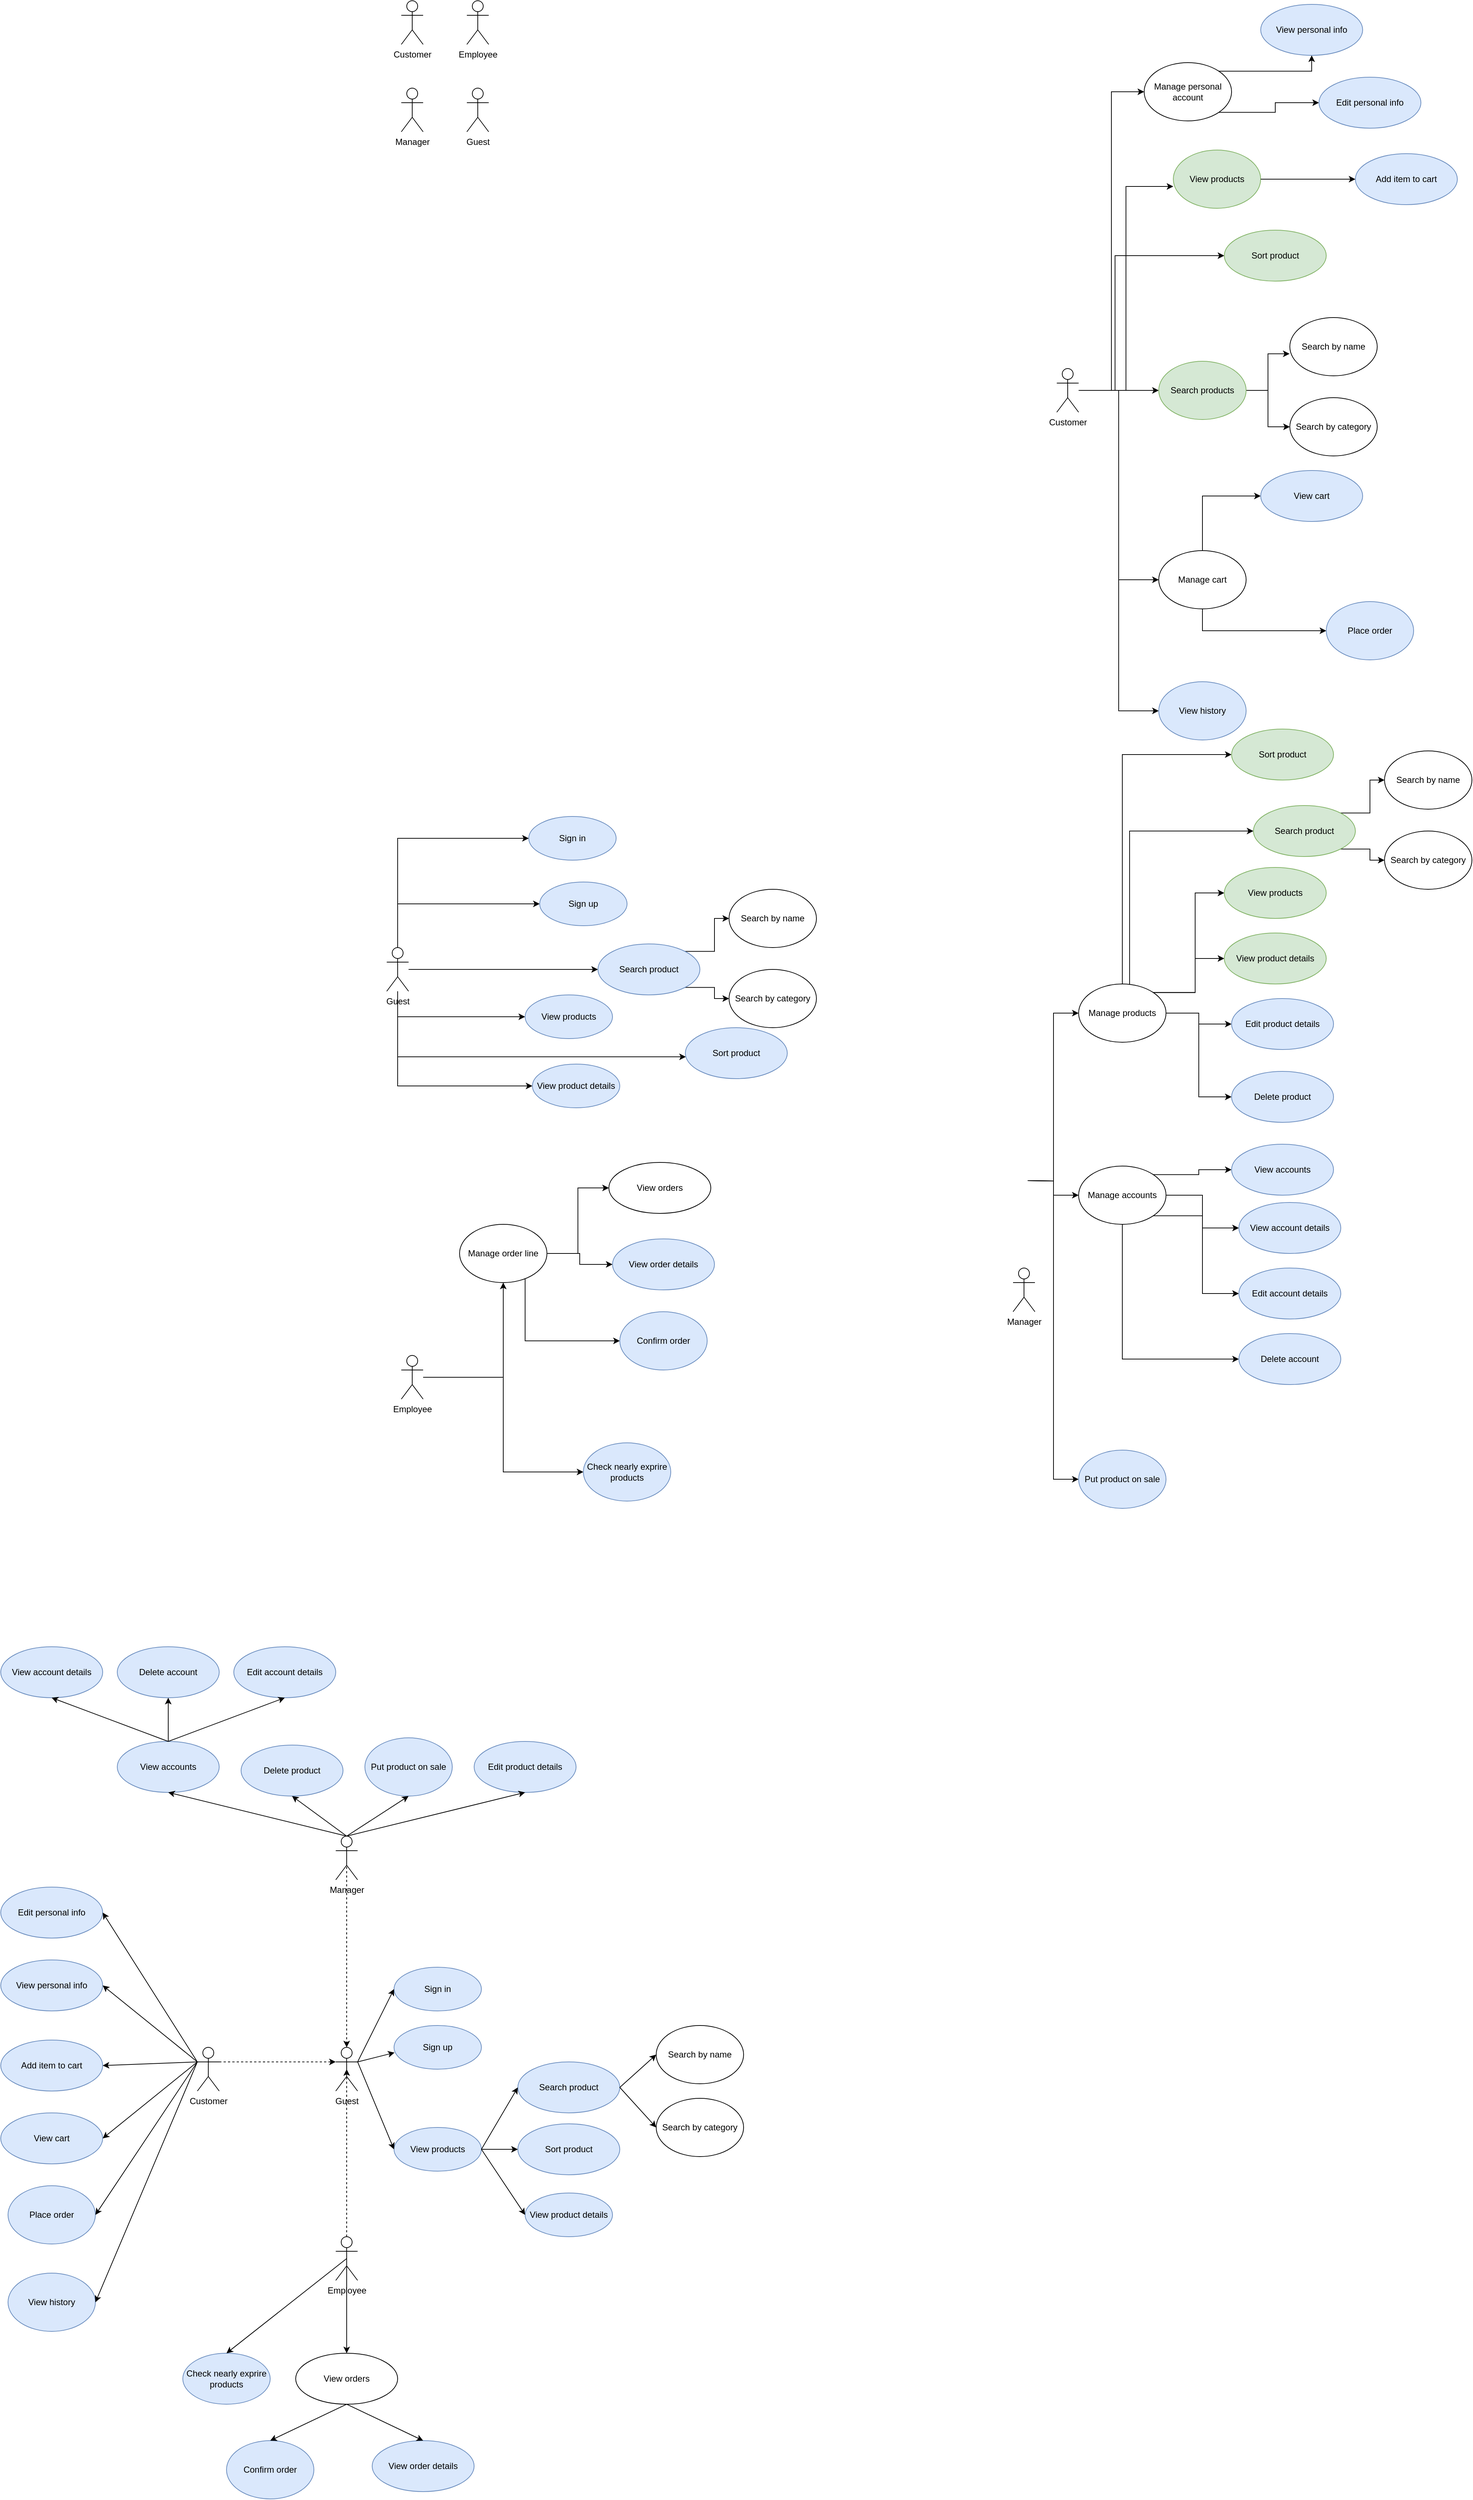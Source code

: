 <mxfile version="14.4.6" type="github">
  <diagram id="xpGsFGaNRFK6pU6DxcJn" name="Page-1">
    <mxGraphModel dx="5010" dy="2287" grid="1" gridSize="10" guides="1" tooltips="1" connect="1" arrows="1" fold="1" page="1" pageScale="1" pageWidth="850" pageHeight="1100" math="0" shadow="0">
      <root>
        <mxCell id="0" />
        <mxCell id="1" parent="0" />
        <mxCell id="mTXnw6Dvg3BRwb1QRPSY-1" value="Customer" style="shape=umlActor;verticalLabelPosition=bottom;verticalAlign=top;html=1;outlineConnect=0;" parent="1" vertex="1">
          <mxGeometry x="140" y="80" width="30" height="60" as="geometry" />
        </mxCell>
        <mxCell id="mTXnw6Dvg3BRwb1QRPSY-2" value="Employee" style="shape=umlActor;verticalLabelPosition=bottom;verticalAlign=top;html=1;outlineConnect=0;" parent="1" vertex="1">
          <mxGeometry x="230" y="80" width="30" height="60" as="geometry" />
        </mxCell>
        <mxCell id="mTXnw6Dvg3BRwb1QRPSY-41" style="edgeStyle=orthogonalEdgeStyle;rounded=0;orthogonalLoop=1;jettySize=auto;html=1;entryX=0;entryY=0.5;entryDx=0;entryDy=0;" parent="1" target="mTXnw6Dvg3BRwb1QRPSY-38" edge="1">
          <mxGeometry relative="1" as="geometry">
            <mxPoint x="1000.0" y="1700" as="sourcePoint" />
          </mxGeometry>
        </mxCell>
        <mxCell id="mTXnw6Dvg3BRwb1QRPSY-42" style="edgeStyle=orthogonalEdgeStyle;rounded=0;orthogonalLoop=1;jettySize=auto;html=1;entryX=0;entryY=0.5;entryDx=0;entryDy=0;" parent="1" target="mTXnw6Dvg3BRwb1QRPSY-39" edge="1">
          <mxGeometry relative="1" as="geometry">
            <mxPoint x="1000.0" y="1700" as="sourcePoint" />
          </mxGeometry>
        </mxCell>
        <mxCell id="mTXnw6Dvg3BRwb1QRPSY-43" style="edgeStyle=orthogonalEdgeStyle;rounded=0;orthogonalLoop=1;jettySize=auto;html=1;entryX=0;entryY=0.5;entryDx=0;entryDy=0;" parent="1" target="mTXnw6Dvg3BRwb1QRPSY-40" edge="1">
          <mxGeometry relative="1" as="geometry">
            <mxPoint x="1000.0" y="1700" as="sourcePoint" />
          </mxGeometry>
        </mxCell>
        <mxCell id="mTXnw6Dvg3BRwb1QRPSY-3" value="Manager" style="shape=umlActor;verticalLabelPosition=bottom;verticalAlign=top;html=1;outlineConnect=0;" parent="1" vertex="1">
          <mxGeometry x="980" y="1820" width="30" height="60" as="geometry" />
        </mxCell>
        <mxCell id="mTXnw6Dvg3BRwb1QRPSY-19" style="edgeStyle=orthogonalEdgeStyle;rounded=0;orthogonalLoop=1;jettySize=auto;html=1;entryX=0;entryY=0.5;entryDx=0;entryDy=0;" parent="1" source="mTXnw6Dvg3BRwb1QRPSY-5" target="mTXnw6Dvg3BRwb1QRPSY-6" edge="1">
          <mxGeometry relative="1" as="geometry" />
        </mxCell>
        <mxCell id="mTXnw6Dvg3BRwb1QRPSY-20" style="edgeStyle=orthogonalEdgeStyle;rounded=0;orthogonalLoop=1;jettySize=auto;html=1;entryX=0;entryY=0.625;entryDx=0;entryDy=0;entryPerimeter=0;" parent="1" source="mTXnw6Dvg3BRwb1QRPSY-5" target="mTXnw6Dvg3BRwb1QRPSY-7" edge="1">
          <mxGeometry relative="1" as="geometry" />
        </mxCell>
        <mxCell id="mTXnw6Dvg3BRwb1QRPSY-21" style="edgeStyle=orthogonalEdgeStyle;rounded=0;orthogonalLoop=1;jettySize=auto;html=1;entryX=0;entryY=0.5;entryDx=0;entryDy=0;" parent="1" source="mTXnw6Dvg3BRwb1QRPSY-5" target="mTXnw6Dvg3BRwb1QRPSY-8" edge="1">
          <mxGeometry relative="1" as="geometry" />
        </mxCell>
        <mxCell id="mTXnw6Dvg3BRwb1QRPSY-23" style="edgeStyle=orthogonalEdgeStyle;rounded=0;orthogonalLoop=1;jettySize=auto;html=1;entryX=0;entryY=0.5;entryDx=0;entryDy=0;" parent="1" source="mTXnw6Dvg3BRwb1QRPSY-5" target="mTXnw6Dvg3BRwb1QRPSY-18" edge="1">
          <mxGeometry relative="1" as="geometry" />
        </mxCell>
        <mxCell id="mTXnw6Dvg3BRwb1QRPSY-24" style="edgeStyle=orthogonalEdgeStyle;rounded=0;orthogonalLoop=1;jettySize=auto;html=1;entryX=0;entryY=0.5;entryDx=0;entryDy=0;" parent="1" source="mTXnw6Dvg3BRwb1QRPSY-5" target="mTXnw6Dvg3BRwb1QRPSY-16" edge="1">
          <mxGeometry relative="1" as="geometry" />
        </mxCell>
        <mxCell id="DF3n3-SqJ0F8E1Z_hl7M-28" style="edgeStyle=orthogonalEdgeStyle;rounded=0;orthogonalLoop=1;jettySize=auto;html=1;entryX=0;entryY=0.5;entryDx=0;entryDy=0;" parent="1" source="mTXnw6Dvg3BRwb1QRPSY-5" target="DF3n3-SqJ0F8E1Z_hl7M-27" edge="1">
          <mxGeometry relative="1" as="geometry">
            <Array as="points">
              <mxPoint x="1120" y="615" />
              <mxPoint x="1120" y="430" />
            </Array>
          </mxGeometry>
        </mxCell>
        <mxCell id="mTXnw6Dvg3BRwb1QRPSY-5" value="Customer" style="shape=umlActor;verticalLabelPosition=bottom;verticalAlign=top;html=1;outlineConnect=0;" parent="1" vertex="1">
          <mxGeometry x="1040" y="585" width="30" height="60" as="geometry" />
        </mxCell>
        <mxCell id="DF3n3-SqJ0F8E1Z_hl7M-21" style="edgeStyle=orthogonalEdgeStyle;rounded=0;orthogonalLoop=1;jettySize=auto;html=1;exitX=1;exitY=0;exitDx=0;exitDy=0;" parent="1" source="mTXnw6Dvg3BRwb1QRPSY-6" target="DF3n3-SqJ0F8E1Z_hl7M-19" edge="1">
          <mxGeometry relative="1" as="geometry" />
        </mxCell>
        <mxCell id="DF3n3-SqJ0F8E1Z_hl7M-22" style="edgeStyle=orthogonalEdgeStyle;rounded=0;orthogonalLoop=1;jettySize=auto;html=1;exitX=1;exitY=1;exitDx=0;exitDy=0;" parent="1" source="mTXnw6Dvg3BRwb1QRPSY-6" target="DF3n3-SqJ0F8E1Z_hl7M-20" edge="1">
          <mxGeometry relative="1" as="geometry" />
        </mxCell>
        <mxCell id="mTXnw6Dvg3BRwb1QRPSY-6" value="Manage personal account" style="ellipse;whiteSpace=wrap;html=1;" parent="1" vertex="1">
          <mxGeometry x="1160" y="165" width="120" height="80" as="geometry" />
        </mxCell>
        <mxCell id="mTXnw6Dvg3BRwb1QRPSY-7" value="View products" style="ellipse;whiteSpace=wrap;html=1;fillColor=#d5e8d4;strokeColor=#82b366;" parent="1" vertex="1">
          <mxGeometry x="1200" y="285" width="120" height="80" as="geometry" />
        </mxCell>
        <mxCell id="mTXnw6Dvg3BRwb1QRPSY-13" style="edgeStyle=orthogonalEdgeStyle;rounded=0;orthogonalLoop=1;jettySize=auto;html=1;entryX=-0.003;entryY=0.622;entryDx=0;entryDy=0;entryPerimeter=0;" parent="1" source="mTXnw6Dvg3BRwb1QRPSY-8" target="mTXnw6Dvg3BRwb1QRPSY-9" edge="1">
          <mxGeometry relative="1" as="geometry" />
        </mxCell>
        <mxCell id="mTXnw6Dvg3BRwb1QRPSY-14" style="edgeStyle=orthogonalEdgeStyle;rounded=0;orthogonalLoop=1;jettySize=auto;html=1;" parent="1" source="mTXnw6Dvg3BRwb1QRPSY-8" target="mTXnw6Dvg3BRwb1QRPSY-11" edge="1">
          <mxGeometry relative="1" as="geometry" />
        </mxCell>
        <mxCell id="mTXnw6Dvg3BRwb1QRPSY-8" value="Search products" style="ellipse;whiteSpace=wrap;html=1;fillColor=#d5e8d4;strokeColor=#82b366;" parent="1" vertex="1">
          <mxGeometry x="1180" y="575" width="120" height="80" as="geometry" />
        </mxCell>
        <mxCell id="mTXnw6Dvg3BRwb1QRPSY-9" value="Search by name" style="ellipse;whiteSpace=wrap;html=1;" parent="1" vertex="1">
          <mxGeometry x="1360" y="515" width="120" height="80" as="geometry" />
        </mxCell>
        <mxCell id="mTXnw6Dvg3BRwb1QRPSY-11" value="Search by category" style="ellipse;whiteSpace=wrap;html=1;" parent="1" vertex="1">
          <mxGeometry x="1360" y="625" width="120" height="80" as="geometry" />
        </mxCell>
        <mxCell id="mTXnw6Dvg3BRwb1QRPSY-15" value="Place order" style="ellipse;whiteSpace=wrap;html=1;fillColor=#dae8fc;strokeColor=#6c8ebf;" parent="1" vertex="1">
          <mxGeometry x="1410" y="905" width="120" height="80" as="geometry" />
        </mxCell>
        <mxCell id="mTXnw6Dvg3BRwb1QRPSY-17" style="edgeStyle=orthogonalEdgeStyle;rounded=0;orthogonalLoop=1;jettySize=auto;html=1;" parent="1" source="mTXnw6Dvg3BRwb1QRPSY-16" target="mTXnw6Dvg3BRwb1QRPSY-15" edge="1">
          <mxGeometry relative="1" as="geometry">
            <Array as="points">
              <mxPoint x="1240" y="945" />
            </Array>
          </mxGeometry>
        </mxCell>
        <mxCell id="DF3n3-SqJ0F8E1Z_hl7M-24" style="edgeStyle=orthogonalEdgeStyle;rounded=0;orthogonalLoop=1;jettySize=auto;html=1;" parent="1" source="mTXnw6Dvg3BRwb1QRPSY-16" target="DF3n3-SqJ0F8E1Z_hl7M-23" edge="1">
          <mxGeometry relative="1" as="geometry">
            <Array as="points">
              <mxPoint x="1240" y="760" />
            </Array>
          </mxGeometry>
        </mxCell>
        <mxCell id="mTXnw6Dvg3BRwb1QRPSY-16" value="Manage cart" style="ellipse;whiteSpace=wrap;html=1;" parent="1" vertex="1">
          <mxGeometry x="1180" y="835" width="120" height="80" as="geometry" />
        </mxCell>
        <mxCell id="mTXnw6Dvg3BRwb1QRPSY-18" value="View history" style="ellipse;whiteSpace=wrap;html=1;fillColor=#dae8fc;strokeColor=#6c8ebf;" parent="1" vertex="1">
          <mxGeometry x="1180" y="1015" width="120" height="80" as="geometry" />
        </mxCell>
        <mxCell id="mTXnw6Dvg3BRwb1QRPSY-34" style="edgeStyle=orthogonalEdgeStyle;rounded=0;orthogonalLoop=1;jettySize=auto;html=1;" parent="1" source="mTXnw6Dvg3BRwb1QRPSY-27" target="mTXnw6Dvg3BRwb1QRPSY-29" edge="1">
          <mxGeometry relative="1" as="geometry" />
        </mxCell>
        <mxCell id="mTXnw6Dvg3BRwb1QRPSY-35" style="edgeStyle=orthogonalEdgeStyle;rounded=0;orthogonalLoop=1;jettySize=auto;html=1;entryX=0;entryY=0.5;entryDx=0;entryDy=0;" parent="1" source="mTXnw6Dvg3BRwb1QRPSY-27" target="mTXnw6Dvg3BRwb1QRPSY-32" edge="1">
          <mxGeometry relative="1" as="geometry" />
        </mxCell>
        <mxCell id="mTXnw6Dvg3BRwb1QRPSY-27" value="Employee" style="shape=umlActor;verticalLabelPosition=bottom;verticalAlign=top;html=1;outlineConnect=0;" parent="1" vertex="1">
          <mxGeometry x="140" y="1940" width="30" height="60" as="geometry" />
        </mxCell>
        <mxCell id="mTXnw6Dvg3BRwb1QRPSY-31" value="" style="edgeStyle=orthogonalEdgeStyle;rounded=0;orthogonalLoop=1;jettySize=auto;html=1;" parent="1" source="mTXnw6Dvg3BRwb1QRPSY-29" target="mTXnw6Dvg3BRwb1QRPSY-30" edge="1">
          <mxGeometry relative="1" as="geometry">
            <Array as="points">
              <mxPoint x="310" y="1920" />
            </Array>
          </mxGeometry>
        </mxCell>
        <mxCell id="DF3n3-SqJ0F8E1Z_hl7M-31" style="edgeStyle=orthogonalEdgeStyle;rounded=0;orthogonalLoop=1;jettySize=auto;html=1;" parent="1" source="mTXnw6Dvg3BRwb1QRPSY-29" target="DF3n3-SqJ0F8E1Z_hl7M-30" edge="1">
          <mxGeometry relative="1" as="geometry" />
        </mxCell>
        <mxCell id="DF3n3-SqJ0F8E1Z_hl7M-32" style="edgeStyle=orthogonalEdgeStyle;rounded=0;orthogonalLoop=1;jettySize=auto;html=1;entryX=0;entryY=0.5;entryDx=0;entryDy=0;" parent="1" source="mTXnw6Dvg3BRwb1QRPSY-29" target="DF3n3-SqJ0F8E1Z_hl7M-29" edge="1">
          <mxGeometry relative="1" as="geometry" />
        </mxCell>
        <mxCell id="mTXnw6Dvg3BRwb1QRPSY-29" value="Manage order line" style="ellipse;whiteSpace=wrap;html=1;" parent="1" vertex="1">
          <mxGeometry x="220" y="1760" width="120" height="80" as="geometry" />
        </mxCell>
        <mxCell id="mTXnw6Dvg3BRwb1QRPSY-30" value="Confirm order" style="ellipse;whiteSpace=wrap;html=1;fillColor=#dae8fc;strokeColor=#6c8ebf;" parent="1" vertex="1">
          <mxGeometry x="440" y="1880" width="120" height="80" as="geometry" />
        </mxCell>
        <mxCell id="mTXnw6Dvg3BRwb1QRPSY-32" value="Check nearly exprire products" style="ellipse;whiteSpace=wrap;html=1;fillColor=#dae8fc;strokeColor=#6c8ebf;" parent="1" vertex="1">
          <mxGeometry x="390" y="2060" width="120" height="80" as="geometry" />
        </mxCell>
        <mxCell id="mTXnw6Dvg3BRwb1QRPSY-36" value="Manager" style="shape=umlActor;verticalLabelPosition=bottom;verticalAlign=top;html=1;outlineConnect=0;" parent="1" vertex="1">
          <mxGeometry x="140" y="200" width="30" height="60" as="geometry" />
        </mxCell>
        <mxCell id="DF3n3-SqJ0F8E1Z_hl7M-37" style="edgeStyle=orthogonalEdgeStyle;rounded=0;orthogonalLoop=1;jettySize=auto;html=1;exitX=1;exitY=0;exitDx=0;exitDy=0;entryX=0;entryY=0.5;entryDx=0;entryDy=0;" parent="1" source="mTXnw6Dvg3BRwb1QRPSY-38" target="DF3n3-SqJ0F8E1Z_hl7M-33" edge="1">
          <mxGeometry relative="1" as="geometry" />
        </mxCell>
        <mxCell id="DF3n3-SqJ0F8E1Z_hl7M-38" style="edgeStyle=orthogonalEdgeStyle;rounded=0;orthogonalLoop=1;jettySize=auto;html=1;exitX=1;exitY=0;exitDx=0;exitDy=0;entryX=0;entryY=0.5;entryDx=0;entryDy=0;" parent="1" source="mTXnw6Dvg3BRwb1QRPSY-38" target="DF3n3-SqJ0F8E1Z_hl7M-34" edge="1">
          <mxGeometry relative="1" as="geometry" />
        </mxCell>
        <mxCell id="DF3n3-SqJ0F8E1Z_hl7M-39" style="edgeStyle=orthogonalEdgeStyle;rounded=0;orthogonalLoop=1;jettySize=auto;html=1;exitX=1;exitY=0.5;exitDx=0;exitDy=0;" parent="1" source="mTXnw6Dvg3BRwb1QRPSY-38" target="DF3n3-SqJ0F8E1Z_hl7M-35" edge="1">
          <mxGeometry relative="1" as="geometry" />
        </mxCell>
        <mxCell id="DF3n3-SqJ0F8E1Z_hl7M-40" style="edgeStyle=orthogonalEdgeStyle;rounded=0;orthogonalLoop=1;jettySize=auto;html=1;entryX=0;entryY=0.5;entryDx=0;entryDy=0;" parent="1" source="mTXnw6Dvg3BRwb1QRPSY-38" target="DF3n3-SqJ0F8E1Z_hl7M-36" edge="1">
          <mxGeometry relative="1" as="geometry" />
        </mxCell>
        <mxCell id="DF3n3-SqJ0F8E1Z_hl7M-55" style="edgeStyle=orthogonalEdgeStyle;rounded=0;orthogonalLoop=1;jettySize=auto;html=1;exitX=0.5;exitY=0;exitDx=0;exitDy=0;entryX=0;entryY=0.5;entryDx=0;entryDy=0;" parent="1" source="mTXnw6Dvg3BRwb1QRPSY-38" target="DF3n3-SqJ0F8E1Z_hl7M-52" edge="1">
          <mxGeometry relative="1" as="geometry" />
        </mxCell>
        <mxCell id="DF3n3-SqJ0F8E1Z_hl7M-56" style="edgeStyle=orthogonalEdgeStyle;rounded=0;orthogonalLoop=1;jettySize=auto;html=1;entryX=0;entryY=0.5;entryDx=0;entryDy=0;" parent="1" source="mTXnw6Dvg3BRwb1QRPSY-38" target="DF3n3-SqJ0F8E1Z_hl7M-51" edge="1">
          <mxGeometry relative="1" as="geometry">
            <Array as="points">
              <mxPoint x="1140" y="1220" />
            </Array>
          </mxGeometry>
        </mxCell>
        <mxCell id="mTXnw6Dvg3BRwb1QRPSY-38" value="Manage products" style="ellipse;whiteSpace=wrap;html=1;" parent="1" vertex="1">
          <mxGeometry x="1070" y="1430" width="120" height="80" as="geometry" />
        </mxCell>
        <mxCell id="DF3n3-SqJ0F8E1Z_hl7M-45" style="edgeStyle=orthogonalEdgeStyle;rounded=0;orthogonalLoop=1;jettySize=auto;html=1;exitX=1;exitY=0;exitDx=0;exitDy=0;entryX=0;entryY=0.5;entryDx=0;entryDy=0;" parent="1" source="mTXnw6Dvg3BRwb1QRPSY-39" target="DF3n3-SqJ0F8E1Z_hl7M-41" edge="1">
          <mxGeometry relative="1" as="geometry" />
        </mxCell>
        <mxCell id="DF3n3-SqJ0F8E1Z_hl7M-46" style="edgeStyle=orthogonalEdgeStyle;rounded=0;orthogonalLoop=1;jettySize=auto;html=1;exitX=1;exitY=0.5;exitDx=0;exitDy=0;" parent="1" source="mTXnw6Dvg3BRwb1QRPSY-39" target="DF3n3-SqJ0F8E1Z_hl7M-42" edge="1">
          <mxGeometry relative="1" as="geometry" />
        </mxCell>
        <mxCell id="DF3n3-SqJ0F8E1Z_hl7M-47" style="edgeStyle=orthogonalEdgeStyle;rounded=0;orthogonalLoop=1;jettySize=auto;html=1;exitX=1;exitY=1;exitDx=0;exitDy=0;entryX=0;entryY=0.5;entryDx=0;entryDy=0;" parent="1" source="mTXnw6Dvg3BRwb1QRPSY-39" target="DF3n3-SqJ0F8E1Z_hl7M-43" edge="1">
          <mxGeometry relative="1" as="geometry" />
        </mxCell>
        <mxCell id="DF3n3-SqJ0F8E1Z_hl7M-48" style="edgeStyle=orthogonalEdgeStyle;rounded=0;orthogonalLoop=1;jettySize=auto;html=1;exitX=0.5;exitY=1;exitDx=0;exitDy=0;entryX=0;entryY=0.5;entryDx=0;entryDy=0;" parent="1" source="mTXnw6Dvg3BRwb1QRPSY-39" target="DF3n3-SqJ0F8E1Z_hl7M-44" edge="1">
          <mxGeometry relative="1" as="geometry" />
        </mxCell>
        <mxCell id="mTXnw6Dvg3BRwb1QRPSY-39" value="Manage accounts" style="ellipse;whiteSpace=wrap;html=1;" parent="1" vertex="1">
          <mxGeometry x="1070" y="1680" width="120" height="80" as="geometry" />
        </mxCell>
        <mxCell id="mTXnw6Dvg3BRwb1QRPSY-40" value="Put product on sale" style="ellipse;whiteSpace=wrap;html=1;fillColor=#dae8fc;strokeColor=#6c8ebf;" parent="1" vertex="1">
          <mxGeometry x="1070" y="2070" width="120" height="80" as="geometry" />
        </mxCell>
        <mxCell id="DF3n3-SqJ0F8E1Z_hl7M-1" value="Sign in" style="ellipse;whiteSpace=wrap;html=1;fillColor=#dae8fc;strokeColor=#6c8ebf;" parent="1" vertex="1">
          <mxGeometry x="315" y="1200" width="120" height="60" as="geometry" />
        </mxCell>
        <mxCell id="DF3n3-SqJ0F8E1Z_hl7M-2" value="Guest" style="shape=umlActor;verticalLabelPosition=bottom;verticalAlign=top;html=1;" parent="1" vertex="1">
          <mxGeometry x="230" y="200" width="30" height="60" as="geometry" />
        </mxCell>
        <mxCell id="DF3n3-SqJ0F8E1Z_hl7M-9" style="edgeStyle=orthogonalEdgeStyle;rounded=0;orthogonalLoop=1;jettySize=auto;html=1;entryX=0;entryY=0.5;entryDx=0;entryDy=0;" parent="1" source="DF3n3-SqJ0F8E1Z_hl7M-3" target="DF3n3-SqJ0F8E1Z_hl7M-1" edge="1">
          <mxGeometry relative="1" as="geometry">
            <Array as="points">
              <mxPoint x="135" y="1230" />
            </Array>
          </mxGeometry>
        </mxCell>
        <mxCell id="DF3n3-SqJ0F8E1Z_hl7M-10" style="edgeStyle=orthogonalEdgeStyle;rounded=0;orthogonalLoop=1;jettySize=auto;html=1;entryX=0;entryY=0.5;entryDx=0;entryDy=0;" parent="1" source="DF3n3-SqJ0F8E1Z_hl7M-3" target="DF3n3-SqJ0F8E1Z_hl7M-4" edge="1">
          <mxGeometry relative="1" as="geometry">
            <Array as="points">
              <mxPoint x="135" y="1320" />
            </Array>
          </mxGeometry>
        </mxCell>
        <mxCell id="DF3n3-SqJ0F8E1Z_hl7M-11" style="edgeStyle=orthogonalEdgeStyle;rounded=0;orthogonalLoop=1;jettySize=auto;html=1;" parent="1" source="DF3n3-SqJ0F8E1Z_hl7M-3" target="DF3n3-SqJ0F8E1Z_hl7M-5" edge="1">
          <mxGeometry relative="1" as="geometry">
            <Array as="points">
              <mxPoint x="135" y="1475" />
            </Array>
          </mxGeometry>
        </mxCell>
        <mxCell id="DF3n3-SqJ0F8E1Z_hl7M-12" style="edgeStyle=orthogonalEdgeStyle;rounded=0;orthogonalLoop=1;jettySize=auto;html=1;entryX=0;entryY=0.5;entryDx=0;entryDy=0;" parent="1" source="DF3n3-SqJ0F8E1Z_hl7M-3" target="DF3n3-SqJ0F8E1Z_hl7M-6" edge="1">
          <mxGeometry relative="1" as="geometry">
            <Array as="points">
              <mxPoint x="135" y="1570" />
            </Array>
          </mxGeometry>
        </mxCell>
        <mxCell id="DF3n3-SqJ0F8E1Z_hl7M-13" style="edgeStyle=orthogonalEdgeStyle;rounded=0;orthogonalLoop=1;jettySize=auto;html=1;entryX=0;entryY=0.5;entryDx=0;entryDy=0;" parent="1" source="DF3n3-SqJ0F8E1Z_hl7M-3" target="DF3n3-SqJ0F8E1Z_hl7M-7" edge="1">
          <mxGeometry relative="1" as="geometry" />
        </mxCell>
        <mxCell id="DF3n3-SqJ0F8E1Z_hl7M-14" style="edgeStyle=orthogonalEdgeStyle;rounded=0;orthogonalLoop=1;jettySize=auto;html=1;" parent="1" source="DF3n3-SqJ0F8E1Z_hl7M-3" target="DF3n3-SqJ0F8E1Z_hl7M-8" edge="1">
          <mxGeometry relative="1" as="geometry">
            <Array as="points">
              <mxPoint x="135" y="1530" />
              <mxPoint x="560" y="1530" />
            </Array>
          </mxGeometry>
        </mxCell>
        <mxCell id="DF3n3-SqJ0F8E1Z_hl7M-3" value="Guest" style="shape=umlActor;verticalLabelPosition=bottom;verticalAlign=top;html=1;" parent="1" vertex="1">
          <mxGeometry x="120" y="1380" width="30" height="60" as="geometry" />
        </mxCell>
        <mxCell id="DF3n3-SqJ0F8E1Z_hl7M-4" value="Sign up" style="ellipse;whiteSpace=wrap;html=1;fillColor=#dae8fc;strokeColor=#6c8ebf;" parent="1" vertex="1">
          <mxGeometry x="330" y="1290" width="120" height="60" as="geometry" />
        </mxCell>
        <mxCell id="DF3n3-SqJ0F8E1Z_hl7M-5" value="View products" style="ellipse;whiteSpace=wrap;html=1;fillColor=#dae8fc;strokeColor=#6c8ebf;" parent="1" vertex="1">
          <mxGeometry x="310" y="1445" width="120" height="60" as="geometry" />
        </mxCell>
        <mxCell id="DF3n3-SqJ0F8E1Z_hl7M-6" value="View product details" style="ellipse;whiteSpace=wrap;html=1;fillColor=#dae8fc;strokeColor=#6c8ebf;" parent="1" vertex="1">
          <mxGeometry x="320" y="1540" width="120" height="60" as="geometry" />
        </mxCell>
        <mxCell id="DF3n3-SqJ0F8E1Z_hl7M-17" style="edgeStyle=orthogonalEdgeStyle;rounded=0;orthogonalLoop=1;jettySize=auto;html=1;exitX=1;exitY=0;exitDx=0;exitDy=0;entryX=0;entryY=0.5;entryDx=0;entryDy=0;" parent="1" source="DF3n3-SqJ0F8E1Z_hl7M-7" target="DF3n3-SqJ0F8E1Z_hl7M-15" edge="1">
          <mxGeometry relative="1" as="geometry" />
        </mxCell>
        <mxCell id="DF3n3-SqJ0F8E1Z_hl7M-18" style="edgeStyle=orthogonalEdgeStyle;rounded=0;orthogonalLoop=1;jettySize=auto;html=1;exitX=1;exitY=1;exitDx=0;exitDy=0;entryX=0;entryY=0.5;entryDx=0;entryDy=0;" parent="1" source="DF3n3-SqJ0F8E1Z_hl7M-7" target="DF3n3-SqJ0F8E1Z_hl7M-16" edge="1">
          <mxGeometry relative="1" as="geometry" />
        </mxCell>
        <mxCell id="DF3n3-SqJ0F8E1Z_hl7M-7" value="Search product" style="ellipse;whiteSpace=wrap;html=1;fillColor=#dae8fc;strokeColor=#6c8ebf;" parent="1" vertex="1">
          <mxGeometry x="410" y="1375" width="140" height="70" as="geometry" />
        </mxCell>
        <mxCell id="DF3n3-SqJ0F8E1Z_hl7M-8" value="Sort product" style="ellipse;whiteSpace=wrap;html=1;fillColor=#dae8fc;strokeColor=#6c8ebf;" parent="1" vertex="1">
          <mxGeometry x="530" y="1490" width="140" height="70" as="geometry" />
        </mxCell>
        <mxCell id="DF3n3-SqJ0F8E1Z_hl7M-15" value="Search by name" style="ellipse;whiteSpace=wrap;html=1;" parent="1" vertex="1">
          <mxGeometry x="590" y="1300" width="120" height="80" as="geometry" />
        </mxCell>
        <mxCell id="DF3n3-SqJ0F8E1Z_hl7M-16" value="Search by category" style="ellipse;whiteSpace=wrap;html=1;" parent="1" vertex="1">
          <mxGeometry x="590" y="1410" width="120" height="80" as="geometry" />
        </mxCell>
        <mxCell id="DF3n3-SqJ0F8E1Z_hl7M-19" value="View personal info" style="ellipse;whiteSpace=wrap;html=1;fillColor=#dae8fc;strokeColor=#6c8ebf;" parent="1" vertex="1">
          <mxGeometry x="1320" y="85" width="140" height="70" as="geometry" />
        </mxCell>
        <mxCell id="DF3n3-SqJ0F8E1Z_hl7M-20" value="Edit personal info" style="ellipse;whiteSpace=wrap;html=1;fillColor=#dae8fc;strokeColor=#6c8ebf;" parent="1" vertex="1">
          <mxGeometry x="1400" y="185" width="140" height="70" as="geometry" />
        </mxCell>
        <mxCell id="DF3n3-SqJ0F8E1Z_hl7M-23" value="View cart" style="ellipse;whiteSpace=wrap;html=1;fillColor=#dae8fc;strokeColor=#6c8ebf;" parent="1" vertex="1">
          <mxGeometry x="1320" y="725" width="140" height="70" as="geometry" />
        </mxCell>
        <mxCell id="DF3n3-SqJ0F8E1Z_hl7M-25" value="Add item to cart" style="ellipse;whiteSpace=wrap;html=1;fillColor=#dae8fc;strokeColor=#6c8ebf;" parent="1" vertex="1">
          <mxGeometry x="1450" y="290" width="140" height="70" as="geometry" />
        </mxCell>
        <mxCell id="DF3n3-SqJ0F8E1Z_hl7M-27" value="Sort product" style="ellipse;whiteSpace=wrap;html=1;fillColor=#d5e8d4;strokeColor=#82b366;" parent="1" vertex="1">
          <mxGeometry x="1270" y="395" width="140" height="70" as="geometry" />
        </mxCell>
        <mxCell id="DF3n3-SqJ0F8E1Z_hl7M-29" value="View orders" style="ellipse;whiteSpace=wrap;html=1;" parent="1" vertex="1">
          <mxGeometry x="425" y="1675" width="140" height="70" as="geometry" />
        </mxCell>
        <mxCell id="DF3n3-SqJ0F8E1Z_hl7M-30" value="View order details" style="ellipse;whiteSpace=wrap;html=1;fillColor=#dae8fc;strokeColor=#6c8ebf;" parent="1" vertex="1">
          <mxGeometry x="430" y="1780" width="140" height="70" as="geometry" />
        </mxCell>
        <mxCell id="DF3n3-SqJ0F8E1Z_hl7M-33" value="View products" style="ellipse;whiteSpace=wrap;html=1;fillColor=#d5e8d4;strokeColor=#82b366;" parent="1" vertex="1">
          <mxGeometry x="1270" y="1270" width="140" height="70" as="geometry" />
        </mxCell>
        <mxCell id="DF3n3-SqJ0F8E1Z_hl7M-34" value="View product details" style="ellipse;whiteSpace=wrap;html=1;fillColor=#d5e8d4;strokeColor=#82b366;" parent="1" vertex="1">
          <mxGeometry x="1270" y="1360" width="140" height="70" as="geometry" />
        </mxCell>
        <mxCell id="DF3n3-SqJ0F8E1Z_hl7M-35" value="Edit product details" style="ellipse;whiteSpace=wrap;html=1;fillColor=#dae8fc;strokeColor=#6c8ebf;" parent="1" vertex="1">
          <mxGeometry x="1280" y="1450" width="140" height="70" as="geometry" />
        </mxCell>
        <mxCell id="DF3n3-SqJ0F8E1Z_hl7M-36" value="Delete product" style="ellipse;whiteSpace=wrap;html=1;fillColor=#dae8fc;strokeColor=#6c8ebf;" parent="1" vertex="1">
          <mxGeometry x="1280" y="1550" width="140" height="70" as="geometry" />
        </mxCell>
        <mxCell id="DF3n3-SqJ0F8E1Z_hl7M-41" value="View accounts" style="ellipse;whiteSpace=wrap;html=1;fillColor=#dae8fc;strokeColor=#6c8ebf;" parent="1" vertex="1">
          <mxGeometry x="1280" y="1650" width="140" height="70" as="geometry" />
        </mxCell>
        <mxCell id="DF3n3-SqJ0F8E1Z_hl7M-42" value="View account details" style="ellipse;whiteSpace=wrap;html=1;fillColor=#dae8fc;strokeColor=#6c8ebf;" parent="1" vertex="1">
          <mxGeometry x="1290" y="1730" width="140" height="70" as="geometry" />
        </mxCell>
        <mxCell id="DF3n3-SqJ0F8E1Z_hl7M-43" value="Edit account details" style="ellipse;whiteSpace=wrap;html=1;fillColor=#dae8fc;strokeColor=#6c8ebf;" parent="1" vertex="1">
          <mxGeometry x="1290" y="1820" width="140" height="70" as="geometry" />
        </mxCell>
        <mxCell id="DF3n3-SqJ0F8E1Z_hl7M-44" value="Delete account" style="ellipse;whiteSpace=wrap;html=1;fillColor=#dae8fc;strokeColor=#6c8ebf;" parent="1" vertex="1">
          <mxGeometry x="1290" y="1910" width="140" height="70" as="geometry" />
        </mxCell>
        <mxCell id="DF3n3-SqJ0F8E1Z_hl7M-49" style="edgeStyle=orthogonalEdgeStyle;rounded=0;orthogonalLoop=1;jettySize=auto;html=1;exitX=1;exitY=0;exitDx=0;exitDy=0;entryX=0;entryY=0.5;entryDx=0;entryDy=0;" parent="1" source="DF3n3-SqJ0F8E1Z_hl7M-51" target="DF3n3-SqJ0F8E1Z_hl7M-53" edge="1">
          <mxGeometry relative="1" as="geometry" />
        </mxCell>
        <mxCell id="DF3n3-SqJ0F8E1Z_hl7M-50" style="edgeStyle=orthogonalEdgeStyle;rounded=0;orthogonalLoop=1;jettySize=auto;html=1;exitX=1;exitY=1;exitDx=0;exitDy=0;entryX=0;entryY=0.5;entryDx=0;entryDy=0;" parent="1" source="DF3n3-SqJ0F8E1Z_hl7M-51" target="DF3n3-SqJ0F8E1Z_hl7M-54" edge="1">
          <mxGeometry relative="1" as="geometry" />
        </mxCell>
        <mxCell id="DF3n3-SqJ0F8E1Z_hl7M-51" value="Search product" style="ellipse;whiteSpace=wrap;html=1;fillColor=#d5e8d4;strokeColor=#82b366;" parent="1" vertex="1">
          <mxGeometry x="1310" y="1185" width="140" height="70" as="geometry" />
        </mxCell>
        <mxCell id="DF3n3-SqJ0F8E1Z_hl7M-52" value="Sort product" style="ellipse;whiteSpace=wrap;html=1;fillColor=#d5e8d4;strokeColor=#82b366;" parent="1" vertex="1">
          <mxGeometry x="1280" y="1080" width="140" height="70" as="geometry" />
        </mxCell>
        <mxCell id="DF3n3-SqJ0F8E1Z_hl7M-53" value="Search by name" style="ellipse;whiteSpace=wrap;html=1;" parent="1" vertex="1">
          <mxGeometry x="1490" y="1110" width="120" height="80" as="geometry" />
        </mxCell>
        <mxCell id="DF3n3-SqJ0F8E1Z_hl7M-54" value="Search by category" style="ellipse;whiteSpace=wrap;html=1;" parent="1" vertex="1">
          <mxGeometry x="1490" y="1220" width="120" height="80" as="geometry" />
        </mxCell>
        <mxCell id="A2iYsX32TtCVzB9Ci7tt-1" value="" style="endArrow=classic;html=1;entryX=0;entryY=0.5;entryDx=0;entryDy=0;exitX=1;exitY=0.5;exitDx=0;exitDy=0;" edge="1" parent="1" source="mTXnw6Dvg3BRwb1QRPSY-7" target="DF3n3-SqJ0F8E1Z_hl7M-25">
          <mxGeometry width="50" height="50" relative="1" as="geometry">
            <mxPoint x="1010" y="780" as="sourcePoint" />
            <mxPoint x="1060" y="730" as="targetPoint" />
          </mxGeometry>
        </mxCell>
        <mxCell id="A2iYsX32TtCVzB9Ci7tt-2" value="Sign in" style="ellipse;whiteSpace=wrap;html=1;fillColor=#dae8fc;strokeColor=#6c8ebf;" vertex="1" parent="1">
          <mxGeometry x="130" y="2780" width="120" height="60" as="geometry" />
        </mxCell>
        <mxCell id="A2iYsX32TtCVzB9Ci7tt-3" value="Guest" style="shape=umlActor;verticalLabelPosition=bottom;verticalAlign=top;html=1;" vertex="1" parent="1">
          <mxGeometry x="50" y="2890" width="30" height="60" as="geometry" />
        </mxCell>
        <mxCell id="A2iYsX32TtCVzB9Ci7tt-4" value="Sign up" style="ellipse;whiteSpace=wrap;html=1;fillColor=#dae8fc;strokeColor=#6c8ebf;" vertex="1" parent="1">
          <mxGeometry x="130" y="2860" width="120" height="60" as="geometry" />
        </mxCell>
        <mxCell id="A2iYsX32TtCVzB9Ci7tt-5" value="View products" style="ellipse;whiteSpace=wrap;html=1;fillColor=#dae8fc;strokeColor=#6c8ebf;" vertex="1" parent="1">
          <mxGeometry x="130" y="3000" width="120" height="60" as="geometry" />
        </mxCell>
        <mxCell id="A2iYsX32TtCVzB9Ci7tt-6" value="View product details" style="ellipse;whiteSpace=wrap;html=1;fillColor=#dae8fc;strokeColor=#6c8ebf;" vertex="1" parent="1">
          <mxGeometry x="310" y="3090" width="120" height="60" as="geometry" />
        </mxCell>
        <mxCell id="A2iYsX32TtCVzB9Ci7tt-7" value="Search product" style="ellipse;whiteSpace=wrap;html=1;fillColor=#dae8fc;strokeColor=#6c8ebf;" vertex="1" parent="1">
          <mxGeometry x="300" y="2910" width="140" height="70" as="geometry" />
        </mxCell>
        <mxCell id="A2iYsX32TtCVzB9Ci7tt-8" value="Sort product" style="ellipse;whiteSpace=wrap;html=1;fillColor=#dae8fc;strokeColor=#6c8ebf;" vertex="1" parent="1">
          <mxGeometry x="300" y="2995" width="140" height="70" as="geometry" />
        </mxCell>
        <mxCell id="A2iYsX32TtCVzB9Ci7tt-9" value="Search by name" style="ellipse;whiteSpace=wrap;html=1;" vertex="1" parent="1">
          <mxGeometry x="490" y="2860" width="120" height="80" as="geometry" />
        </mxCell>
        <mxCell id="A2iYsX32TtCVzB9Ci7tt-10" value="Search by category" style="ellipse;whiteSpace=wrap;html=1;" vertex="1" parent="1">
          <mxGeometry x="490" y="2960" width="120" height="80" as="geometry" />
        </mxCell>
        <mxCell id="A2iYsX32TtCVzB9Ci7tt-11" value="" style="endArrow=classic;html=1;entryX=0;entryY=0.5;entryDx=0;entryDy=0;exitX=1;exitY=0.5;exitDx=0;exitDy=0;" edge="1" parent="1" source="A2iYsX32TtCVzB9Ci7tt-7" target="A2iYsX32TtCVzB9Ci7tt-9">
          <mxGeometry width="50" height="50" relative="1" as="geometry">
            <mxPoint x="320" y="3080" as="sourcePoint" />
            <mxPoint x="370" y="3030" as="targetPoint" />
          </mxGeometry>
        </mxCell>
        <mxCell id="A2iYsX32TtCVzB9Ci7tt-12" value="" style="endArrow=classic;html=1;entryX=0;entryY=0.5;entryDx=0;entryDy=0;exitX=1;exitY=0.5;exitDx=0;exitDy=0;" edge="1" parent="1" source="A2iYsX32TtCVzB9Ci7tt-7" target="A2iYsX32TtCVzB9Ci7tt-10">
          <mxGeometry width="50" height="50" relative="1" as="geometry">
            <mxPoint x="320" y="3080" as="sourcePoint" />
            <mxPoint x="370" y="3030" as="targetPoint" />
          </mxGeometry>
        </mxCell>
        <mxCell id="A2iYsX32TtCVzB9Ci7tt-13" value="" style="endArrow=classic;html=1;entryX=0;entryY=0.5;entryDx=0;entryDy=0;exitX=1;exitY=0.5;exitDx=0;exitDy=0;" edge="1" parent="1" source="A2iYsX32TtCVzB9Ci7tt-5" target="A2iYsX32TtCVzB9Ci7tt-7">
          <mxGeometry width="50" height="50" relative="1" as="geometry">
            <mxPoint x="440" y="2955" as="sourcePoint" />
            <mxPoint x="530" y="2970" as="targetPoint" />
          </mxGeometry>
        </mxCell>
        <mxCell id="A2iYsX32TtCVzB9Ci7tt-14" value="" style="endArrow=classic;html=1;entryX=0;entryY=0.5;entryDx=0;entryDy=0;exitX=1;exitY=0.5;exitDx=0;exitDy=0;" edge="1" parent="1" source="A2iYsX32TtCVzB9Ci7tt-5" target="A2iYsX32TtCVzB9Ci7tt-8">
          <mxGeometry width="50" height="50" relative="1" as="geometry">
            <mxPoint x="260" y="2950" as="sourcePoint" />
            <mxPoint x="300" y="2955" as="targetPoint" />
          </mxGeometry>
        </mxCell>
        <mxCell id="A2iYsX32TtCVzB9Ci7tt-15" value="" style="endArrow=classic;html=1;entryX=0;entryY=0.5;entryDx=0;entryDy=0;exitX=1;exitY=0.5;exitDx=0;exitDy=0;" edge="1" parent="1" source="A2iYsX32TtCVzB9Ci7tt-5" target="A2iYsX32TtCVzB9Ci7tt-6">
          <mxGeometry width="50" height="50" relative="1" as="geometry">
            <mxPoint x="260" y="2950" as="sourcePoint" />
            <mxPoint x="302.52" y="3036.39" as="targetPoint" />
          </mxGeometry>
        </mxCell>
        <mxCell id="A2iYsX32TtCVzB9Ci7tt-16" value="" style="endArrow=classic;html=1;exitX=1;exitY=0.333;exitDx=0;exitDy=0;exitPerimeter=0;entryX=0.006;entryY=0.621;entryDx=0;entryDy=0;entryPerimeter=0;" edge="1" parent="1" source="A2iYsX32TtCVzB9Ci7tt-3" target="A2iYsX32TtCVzB9Ci7tt-4">
          <mxGeometry width="50" height="50" relative="1" as="geometry">
            <mxPoint x="260" y="2950" as="sourcePoint" />
            <mxPoint x="150" y="2880" as="targetPoint" />
          </mxGeometry>
        </mxCell>
        <mxCell id="A2iYsX32TtCVzB9Ci7tt-17" value="" style="endArrow=classic;html=1;exitX=1;exitY=0.333;exitDx=0;exitDy=0;exitPerimeter=0;entryX=0;entryY=0.5;entryDx=0;entryDy=0;" edge="1" parent="1" source="A2iYsX32TtCVzB9Ci7tt-3" target="A2iYsX32TtCVzB9Ci7tt-2">
          <mxGeometry width="50" height="50" relative="1" as="geometry">
            <mxPoint x="90" y="2920" as="sourcePoint" />
            <mxPoint x="260.72" y="2837.26" as="targetPoint" />
          </mxGeometry>
        </mxCell>
        <mxCell id="A2iYsX32TtCVzB9Ci7tt-18" value="" style="endArrow=classic;html=1;exitX=1;exitY=0.333;exitDx=0;exitDy=0;exitPerimeter=0;entryX=0;entryY=0.5;entryDx=0;entryDy=0;" edge="1" parent="1" source="A2iYsX32TtCVzB9Ci7tt-3" target="A2iYsX32TtCVzB9Ci7tt-5">
          <mxGeometry width="50" height="50" relative="1" as="geometry">
            <mxPoint x="90" y="2920" as="sourcePoint" />
            <mxPoint x="255" y="2750" as="targetPoint" />
          </mxGeometry>
        </mxCell>
        <mxCell id="A2iYsX32TtCVzB9Ci7tt-19" value="Employee" style="shape=umlActor;verticalLabelPosition=bottom;verticalAlign=top;html=1;outlineConnect=0;" vertex="1" parent="1">
          <mxGeometry x="50" y="3150" width="30" height="60" as="geometry" />
        </mxCell>
        <mxCell id="A2iYsX32TtCVzB9Ci7tt-20" value="Confirm order" style="ellipse;whiteSpace=wrap;html=1;fillColor=#dae8fc;strokeColor=#6c8ebf;" vertex="1" parent="1">
          <mxGeometry x="-100" y="3430" width="120" height="80" as="geometry" />
        </mxCell>
        <mxCell id="A2iYsX32TtCVzB9Ci7tt-21" value="Check nearly exprire products" style="ellipse;whiteSpace=wrap;html=1;fillColor=#dae8fc;strokeColor=#6c8ebf;" vertex="1" parent="1">
          <mxGeometry x="-160" y="3310" width="120" height="70" as="geometry" />
        </mxCell>
        <mxCell id="A2iYsX32TtCVzB9Ci7tt-22" value="View orders" style="ellipse;whiteSpace=wrap;html=1;" vertex="1" parent="1">
          <mxGeometry x="-5" y="3310" width="140" height="70" as="geometry" />
        </mxCell>
        <mxCell id="A2iYsX32TtCVzB9Ci7tt-23" value="View order details" style="ellipse;whiteSpace=wrap;html=1;fillColor=#dae8fc;strokeColor=#6c8ebf;" vertex="1" parent="1">
          <mxGeometry x="100" y="3430" width="140" height="70" as="geometry" />
        </mxCell>
        <mxCell id="A2iYsX32TtCVzB9Ci7tt-24" value="" style="endArrow=classic;html=1;exitX=0.5;exitY=1;exitDx=0;exitDy=0;entryX=0.5;entryY=0;entryDx=0;entryDy=0;" edge="1" parent="1" source="A2iYsX32TtCVzB9Ci7tt-22" target="A2iYsX32TtCVzB9Ci7tt-23">
          <mxGeometry width="50" height="50" relative="1" as="geometry">
            <mxPoint x="320" y="3320" as="sourcePoint" />
            <mxPoint x="370" y="3270" as="targetPoint" />
          </mxGeometry>
        </mxCell>
        <mxCell id="A2iYsX32TtCVzB9Ci7tt-25" value="" style="endArrow=classic;html=1;exitX=0.5;exitY=1;exitDx=0;exitDy=0;entryX=0.5;entryY=0;entryDx=0;entryDy=0;" edge="1" parent="1" source="A2iYsX32TtCVzB9Ci7tt-22" target="A2iYsX32TtCVzB9Ci7tt-20">
          <mxGeometry width="50" height="50" relative="1" as="geometry">
            <mxPoint x="280" y="3320" as="sourcePoint" />
            <mxPoint x="330" y="3275" as="targetPoint" />
          </mxGeometry>
        </mxCell>
        <mxCell id="A2iYsX32TtCVzB9Ci7tt-26" value="" style="endArrow=classic;html=1;exitX=0.5;exitY=0.5;exitDx=0;exitDy=0;exitPerimeter=0;entryX=0.5;entryY=0;entryDx=0;entryDy=0;" edge="1" parent="1" source="A2iYsX32TtCVzB9Ci7tt-19" target="A2iYsX32TtCVzB9Ci7tt-22">
          <mxGeometry width="50" height="50" relative="1" as="geometry">
            <mxPoint x="320" y="3320" as="sourcePoint" />
            <mxPoint x="370" y="3270" as="targetPoint" />
          </mxGeometry>
        </mxCell>
        <mxCell id="A2iYsX32TtCVzB9Ci7tt-27" value="" style="endArrow=classic;html=1;entryX=0.5;entryY=0;entryDx=0;entryDy=0;exitX=0.5;exitY=0.5;exitDx=0;exitDy=0;exitPerimeter=0;" edge="1" parent="1" source="A2iYsX32TtCVzB9Ci7tt-19" target="A2iYsX32TtCVzB9Ci7tt-21">
          <mxGeometry width="50" height="50" relative="1" as="geometry">
            <mxPoint x="65" y="3375" as="sourcePoint" />
            <mxPoint x="140" y="3335" as="targetPoint" />
          </mxGeometry>
        </mxCell>
        <mxCell id="A2iYsX32TtCVzB9Ci7tt-28" value="" style="endArrow=classic;html=1;dashed=1;entryX=0.5;entryY=0.5;entryDx=0;entryDy=0;entryPerimeter=0;exitX=0.5;exitY=0;exitDx=0;exitDy=0;exitPerimeter=0;" edge="1" parent="1" source="A2iYsX32TtCVzB9Ci7tt-19" target="A2iYsX32TtCVzB9Ci7tt-3">
          <mxGeometry width="50" height="50" relative="1" as="geometry">
            <mxPoint x="320" y="3260" as="sourcePoint" />
            <mxPoint x="370" y="3210" as="targetPoint" />
          </mxGeometry>
        </mxCell>
        <mxCell id="A2iYsX32TtCVzB9Ci7tt-29" value="Customer" style="shape=umlActor;verticalLabelPosition=bottom;verticalAlign=top;html=1;outlineConnect=0;" vertex="1" parent="1">
          <mxGeometry x="-140" y="2890" width="30" height="60" as="geometry" />
        </mxCell>
        <mxCell id="A2iYsX32TtCVzB9Ci7tt-30" value="Place order" style="ellipse;whiteSpace=wrap;html=1;fillColor=#dae8fc;strokeColor=#6c8ebf;" vertex="1" parent="1">
          <mxGeometry x="-400" y="3080" width="120" height="80" as="geometry" />
        </mxCell>
        <mxCell id="A2iYsX32TtCVzB9Ci7tt-31" value="View history" style="ellipse;whiteSpace=wrap;html=1;fillColor=#dae8fc;strokeColor=#6c8ebf;" vertex="1" parent="1">
          <mxGeometry x="-400" y="3200" width="120" height="80" as="geometry" />
        </mxCell>
        <mxCell id="A2iYsX32TtCVzB9Ci7tt-32" value="View personal info" style="ellipse;whiteSpace=wrap;html=1;fillColor=#dae8fc;strokeColor=#6c8ebf;" vertex="1" parent="1">
          <mxGeometry x="-410" y="2770" width="140" height="70" as="geometry" />
        </mxCell>
        <mxCell id="A2iYsX32TtCVzB9Ci7tt-33" value="Edit personal info" style="ellipse;whiteSpace=wrap;html=1;fillColor=#dae8fc;strokeColor=#6c8ebf;" vertex="1" parent="1">
          <mxGeometry x="-410" y="2670" width="140" height="70" as="geometry" />
        </mxCell>
        <mxCell id="A2iYsX32TtCVzB9Ci7tt-34" value="View cart" style="ellipse;whiteSpace=wrap;html=1;fillColor=#dae8fc;strokeColor=#6c8ebf;" vertex="1" parent="1">
          <mxGeometry x="-410" y="2980" width="140" height="70" as="geometry" />
        </mxCell>
        <mxCell id="A2iYsX32TtCVzB9Ci7tt-35" value="Add item to cart" style="ellipse;whiteSpace=wrap;html=1;fillColor=#dae8fc;strokeColor=#6c8ebf;" vertex="1" parent="1">
          <mxGeometry x="-410" y="2880" width="140" height="70" as="geometry" />
        </mxCell>
        <mxCell id="A2iYsX32TtCVzB9Ci7tt-36" value="" style="endArrow=classic;html=1;entryX=1;entryY=0.5;entryDx=0;entryDy=0;exitX=0;exitY=0.333;exitDx=0;exitDy=0;exitPerimeter=0;" edge="1" parent="1" source="A2iYsX32TtCVzB9Ci7tt-29" target="A2iYsX32TtCVzB9Ci7tt-33">
          <mxGeometry width="50" height="50" relative="1" as="geometry">
            <mxPoint x="-120" y="3070" as="sourcePoint" />
            <mxPoint x="-70" y="3020" as="targetPoint" />
          </mxGeometry>
        </mxCell>
        <mxCell id="A2iYsX32TtCVzB9Ci7tt-37" value="" style="endArrow=classic;html=1;entryX=1;entryY=0.5;entryDx=0;entryDy=0;exitX=0;exitY=0.333;exitDx=0;exitDy=0;exitPerimeter=0;" edge="1" parent="1" source="A2iYsX32TtCVzB9Ci7tt-29" target="A2iYsX32TtCVzB9Ci7tt-32">
          <mxGeometry width="50" height="50" relative="1" as="geometry">
            <mxPoint x="-140" y="2910" as="sourcePoint" />
            <mxPoint x="-260" y="2705" as="targetPoint" />
          </mxGeometry>
        </mxCell>
        <mxCell id="A2iYsX32TtCVzB9Ci7tt-38" value="" style="endArrow=classic;html=1;entryX=1;entryY=0.5;entryDx=0;entryDy=0;exitX=0;exitY=0.333;exitDx=0;exitDy=0;exitPerimeter=0;" edge="1" parent="1" source="A2iYsX32TtCVzB9Ci7tt-29" target="A2iYsX32TtCVzB9Ci7tt-35">
          <mxGeometry width="50" height="50" relative="1" as="geometry">
            <mxPoint x="-130" y="2920" as="sourcePoint" />
            <mxPoint x="-260" y="2805" as="targetPoint" />
          </mxGeometry>
        </mxCell>
        <mxCell id="A2iYsX32TtCVzB9Ci7tt-39" value="" style="endArrow=classic;html=1;entryX=1;entryY=0.5;entryDx=0;entryDy=0;exitX=0;exitY=0.333;exitDx=0;exitDy=0;exitPerimeter=0;" edge="1" parent="1" source="A2iYsX32TtCVzB9Ci7tt-29" target="A2iYsX32TtCVzB9Ci7tt-34">
          <mxGeometry width="50" height="50" relative="1" as="geometry">
            <mxPoint x="-130" y="2920" as="sourcePoint" />
            <mxPoint x="-260" y="2925" as="targetPoint" />
          </mxGeometry>
        </mxCell>
        <mxCell id="A2iYsX32TtCVzB9Ci7tt-40" value="" style="endArrow=classic;html=1;entryX=1;entryY=0.5;entryDx=0;entryDy=0;exitX=0;exitY=0.333;exitDx=0;exitDy=0;exitPerimeter=0;" edge="1" parent="1" source="A2iYsX32TtCVzB9Ci7tt-29" target="A2iYsX32TtCVzB9Ci7tt-30">
          <mxGeometry width="50" height="50" relative="1" as="geometry">
            <mxPoint x="-130" y="2920" as="sourcePoint" />
            <mxPoint x="-260" y="3025" as="targetPoint" />
          </mxGeometry>
        </mxCell>
        <mxCell id="A2iYsX32TtCVzB9Ci7tt-41" value="" style="endArrow=classic;html=1;entryX=0;entryY=0.333;entryDx=0;entryDy=0;exitX=1;exitY=0.333;exitDx=0;exitDy=0;exitPerimeter=0;entryPerimeter=0;dashed=1;" edge="1" parent="1" source="A2iYsX32TtCVzB9Ci7tt-29" target="A2iYsX32TtCVzB9Ci7tt-3">
          <mxGeometry width="50" height="50" relative="1" as="geometry">
            <mxPoint x="-120" y="2930" as="sourcePoint" />
            <mxPoint x="-250" y="3035" as="targetPoint" />
          </mxGeometry>
        </mxCell>
        <mxCell id="A2iYsX32TtCVzB9Ci7tt-42" value="" style="endArrow=classic;html=1;exitX=0;exitY=0.333;exitDx=0;exitDy=0;exitPerimeter=0;entryX=1;entryY=0.5;entryDx=0;entryDy=0;" edge="1" parent="1" source="A2iYsX32TtCVzB9Ci7tt-29" target="A2iYsX32TtCVzB9Ci7tt-31">
          <mxGeometry width="50" height="50" relative="1" as="geometry">
            <mxPoint x="50" y="3140" as="sourcePoint" />
            <mxPoint x="100" y="3090" as="targetPoint" />
          </mxGeometry>
        </mxCell>
        <mxCell id="A2iYsX32TtCVzB9Ci7tt-43" value="Manager" style="shape=umlActor;verticalLabelPosition=bottom;verticalAlign=top;html=1;outlineConnect=0;" vertex="1" parent="1">
          <mxGeometry x="50" y="2600" width="30" height="60" as="geometry" />
        </mxCell>
        <mxCell id="A2iYsX32TtCVzB9Ci7tt-44" value="Put product on sale" style="ellipse;whiteSpace=wrap;html=1;fillColor=#dae8fc;strokeColor=#6c8ebf;" vertex="1" parent="1">
          <mxGeometry x="90" y="2465" width="120" height="80" as="geometry" />
        </mxCell>
        <mxCell id="A2iYsX32TtCVzB9Ci7tt-45" value="Edit product details" style="ellipse;whiteSpace=wrap;html=1;fillColor=#dae8fc;strokeColor=#6c8ebf;" vertex="1" parent="1">
          <mxGeometry x="240" y="2470" width="140" height="70" as="geometry" />
        </mxCell>
        <mxCell id="A2iYsX32TtCVzB9Ci7tt-46" value="Delete product" style="ellipse;whiteSpace=wrap;html=1;fillColor=#dae8fc;strokeColor=#6c8ebf;" vertex="1" parent="1">
          <mxGeometry x="-80" y="2475" width="140" height="70" as="geometry" />
        </mxCell>
        <mxCell id="A2iYsX32TtCVzB9Ci7tt-47" value="View accounts" style="ellipse;whiteSpace=wrap;html=1;fillColor=#dae8fc;strokeColor=#6c8ebf;" vertex="1" parent="1">
          <mxGeometry x="-250" y="2470" width="140" height="70" as="geometry" />
        </mxCell>
        <mxCell id="A2iYsX32TtCVzB9Ci7tt-48" value="View account details" style="ellipse;whiteSpace=wrap;html=1;fillColor=#dae8fc;strokeColor=#6c8ebf;" vertex="1" parent="1">
          <mxGeometry x="-410" y="2340" width="140" height="70" as="geometry" />
        </mxCell>
        <mxCell id="A2iYsX32TtCVzB9Ci7tt-49" value="Edit account details" style="ellipse;whiteSpace=wrap;html=1;fillColor=#dae8fc;strokeColor=#6c8ebf;" vertex="1" parent="1">
          <mxGeometry x="-90" y="2340" width="140" height="70" as="geometry" />
        </mxCell>
        <mxCell id="A2iYsX32TtCVzB9Ci7tt-50" value="Delete account" style="ellipse;whiteSpace=wrap;html=1;fillColor=#dae8fc;strokeColor=#6c8ebf;" vertex="1" parent="1">
          <mxGeometry x="-250" y="2340" width="140" height="70" as="geometry" />
        </mxCell>
        <mxCell id="A2iYsX32TtCVzB9Ci7tt-51" value="" style="endArrow=classic;html=1;entryX=0.5;entryY=1;entryDx=0;entryDy=0;exitX=0.5;exitY=0;exitDx=0;exitDy=0;" edge="1" parent="1" source="A2iYsX32TtCVzB9Ci7tt-47" target="A2iYsX32TtCVzB9Ci7tt-48">
          <mxGeometry width="50" height="50" relative="1" as="geometry">
            <mxPoint x="-110" y="2650" as="sourcePoint" />
            <mxPoint x="-60" y="2600" as="targetPoint" />
          </mxGeometry>
        </mxCell>
        <mxCell id="A2iYsX32TtCVzB9Ci7tt-52" value="" style="endArrow=classic;html=1;entryX=0.5;entryY=1;entryDx=0;entryDy=0;exitX=0.5;exitY=0;exitDx=0;exitDy=0;" edge="1" parent="1" source="A2iYsX32TtCVzB9Ci7tt-47" target="A2iYsX32TtCVzB9Ci7tt-50">
          <mxGeometry width="50" height="50" relative="1" as="geometry">
            <mxPoint x="60" y="2470" as="sourcePoint" />
            <mxPoint x="-100" y="2420" as="targetPoint" />
          </mxGeometry>
        </mxCell>
        <mxCell id="A2iYsX32TtCVzB9Ci7tt-53" value="" style="endArrow=classic;html=1;entryX=0.5;entryY=1;entryDx=0;entryDy=0;exitX=0.5;exitY=0;exitDx=0;exitDy=0;" edge="1" parent="1" source="A2iYsX32TtCVzB9Ci7tt-47" target="A2iYsX32TtCVzB9Ci7tt-49">
          <mxGeometry width="50" height="50" relative="1" as="geometry">
            <mxPoint x="60" y="2470" as="sourcePoint" />
            <mxPoint x="60" y="2420" as="targetPoint" />
          </mxGeometry>
        </mxCell>
        <mxCell id="A2iYsX32TtCVzB9Ci7tt-54" value="" style="endArrow=classic;html=1;entryX=0.5;entryY=1;entryDx=0;entryDy=0;exitX=0.5;exitY=0;exitDx=0;exitDy=0;exitPerimeter=0;" edge="1" parent="1" source="A2iYsX32TtCVzB9Ci7tt-43" target="A2iYsX32TtCVzB9Ci7tt-47">
          <mxGeometry width="50" height="50" relative="1" as="geometry">
            <mxPoint x="60" y="2470" as="sourcePoint" />
            <mxPoint x="220" y="2420" as="targetPoint" />
          </mxGeometry>
        </mxCell>
        <mxCell id="A2iYsX32TtCVzB9Ci7tt-55" value="" style="endArrow=classic;html=1;entryX=0.5;entryY=1;entryDx=0;entryDy=0;exitX=0.5;exitY=0;exitDx=0;exitDy=0;exitPerimeter=0;" edge="1" parent="1" source="A2iYsX32TtCVzB9Ci7tt-43" target="A2iYsX32TtCVzB9Ci7tt-46">
          <mxGeometry width="50" height="50" relative="1" as="geometry">
            <mxPoint x="75" y="2610" as="sourcePoint" />
            <mxPoint x="75" y="2540" as="targetPoint" />
          </mxGeometry>
        </mxCell>
        <mxCell id="A2iYsX32TtCVzB9Ci7tt-56" value="" style="endArrow=classic;html=1;entryX=0.5;entryY=1;entryDx=0;entryDy=0;exitX=0.5;exitY=0;exitDx=0;exitDy=0;exitPerimeter=0;" edge="1" parent="1" source="A2iYsX32TtCVzB9Ci7tt-43" target="A2iYsX32TtCVzB9Ci7tt-45">
          <mxGeometry width="50" height="50" relative="1" as="geometry">
            <mxPoint x="75" y="2610" as="sourcePoint" />
            <mxPoint x="340" y="2540" as="targetPoint" />
          </mxGeometry>
        </mxCell>
        <mxCell id="A2iYsX32TtCVzB9Ci7tt-57" value="" style="endArrow=classic;html=1;entryX=0.5;entryY=0;entryDx=0;entryDy=0;entryPerimeter=0;exitX=0.5;exitY=0.5;exitDx=0;exitDy=0;exitPerimeter=0;dashed=1;" edge="1" parent="1" source="A2iYsX32TtCVzB9Ci7tt-43" target="A2iYsX32TtCVzB9Ci7tt-3">
          <mxGeometry width="50" height="50" relative="1" as="geometry">
            <mxPoint x="-110" y="2490" as="sourcePoint" />
            <mxPoint x="-60" y="2440" as="targetPoint" />
          </mxGeometry>
        </mxCell>
        <mxCell id="A2iYsX32TtCVzB9Ci7tt-58" value="" style="endArrow=classic;html=1;entryX=0.5;entryY=1;entryDx=0;entryDy=0;exitX=0.5;exitY=0;exitDx=0;exitDy=0;exitPerimeter=0;" edge="1" parent="1" source="A2iYsX32TtCVzB9Ci7tt-43" target="A2iYsX32TtCVzB9Ci7tt-44">
          <mxGeometry width="50" height="50" relative="1" as="geometry">
            <mxPoint x="-280" y="2840" as="sourcePoint" />
            <mxPoint x="-230" y="2790" as="targetPoint" />
          </mxGeometry>
        </mxCell>
      </root>
    </mxGraphModel>
  </diagram>
</mxfile>
